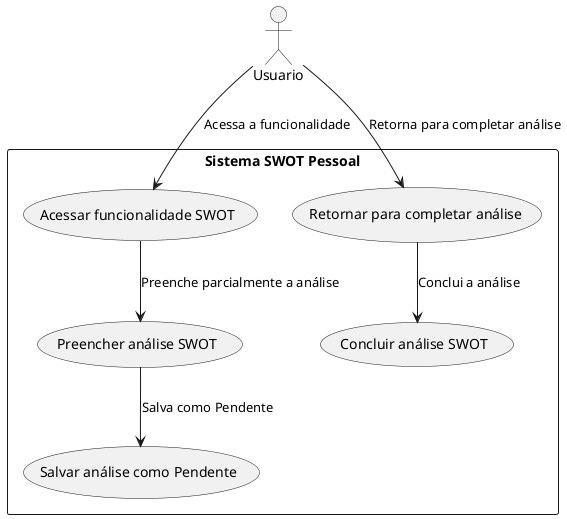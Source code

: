 @startuml
top to bottom direction

actor "Usuario" as User

rectangle "Sistema SWOT Pessoal" {
    usecase "Acessar funcionalidade SWOT" as Acessar
    usecase "Preencher análise SWOT" as Preencher
    usecase "Salvar análise como Pendente" as SalvarPendente
    usecase "Retornar para completar análise" as CompletarAnalise
    usecase "Concluir análise SWOT" as Concluir
}

User --> Acessar : Acessa a funcionalidade
Acessar --> Preencher : Preenche parcialmente a análise
Preencher --> SalvarPendente : Salva como Pendente
User --> CompletarAnalise : Retorna para completar análise
CompletarAnalise --> Concluir : Conclui a análise

@enduml
